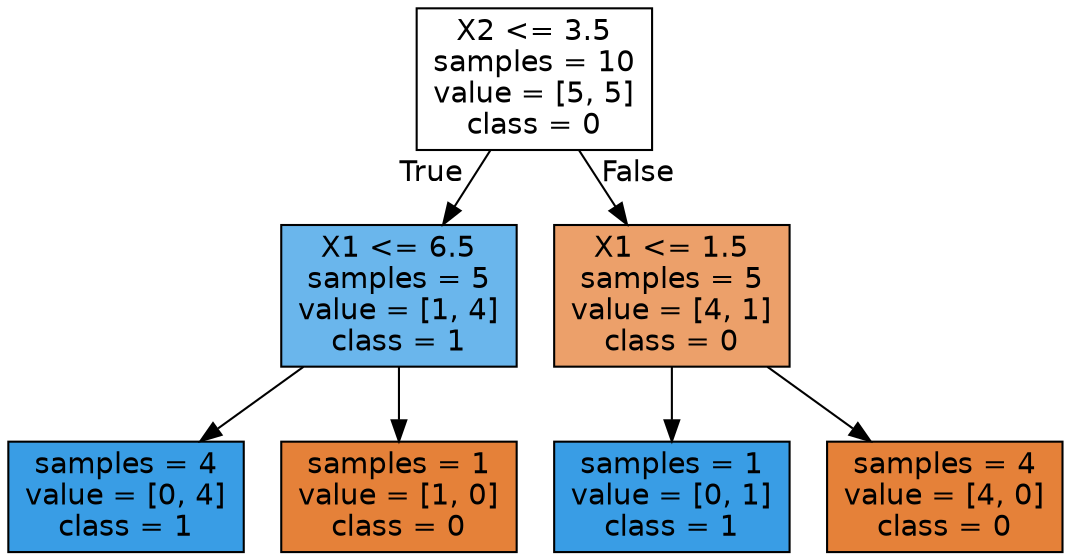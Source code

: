 digraph Tree {
node [shape=box, style="filled", color="black", fontname="helvetica"] ;
edge [fontname="helvetica"] ;
0 [label="X2 <= 3.5\nsamples = 10\nvalue = [5, 5]\nclass = 0", fillcolor="#ffffff"] ;
1 [label="X1 <= 6.5\nsamples = 5\nvalue = [1, 4]\nclass = 1", fillcolor="#6ab6ec"] ;
0 -> 1 [labeldistance=2.5, labelangle=45, headlabel="True"] ;
2 [label="samples = 4\nvalue = [0, 4]\nclass = 1", fillcolor="#399de5"] ;
1 -> 2 ;
3 [label="samples = 1\nvalue = [1, 0]\nclass = 0", fillcolor="#e58139"] ;
1 -> 3 ;
4 [label="X1 <= 1.5\nsamples = 5\nvalue = [4, 1]\nclass = 0", fillcolor="#eca06a"] ;
0 -> 4 [labeldistance=2.5, labelangle=-45, headlabel="False"] ;
5 [label="samples = 1\nvalue = [0, 1]\nclass = 1", fillcolor="#399de5"] ;
4 -> 5 ;
6 [label="samples = 4\nvalue = [4, 0]\nclass = 0", fillcolor="#e58139"] ;
4 -> 6 ;
}